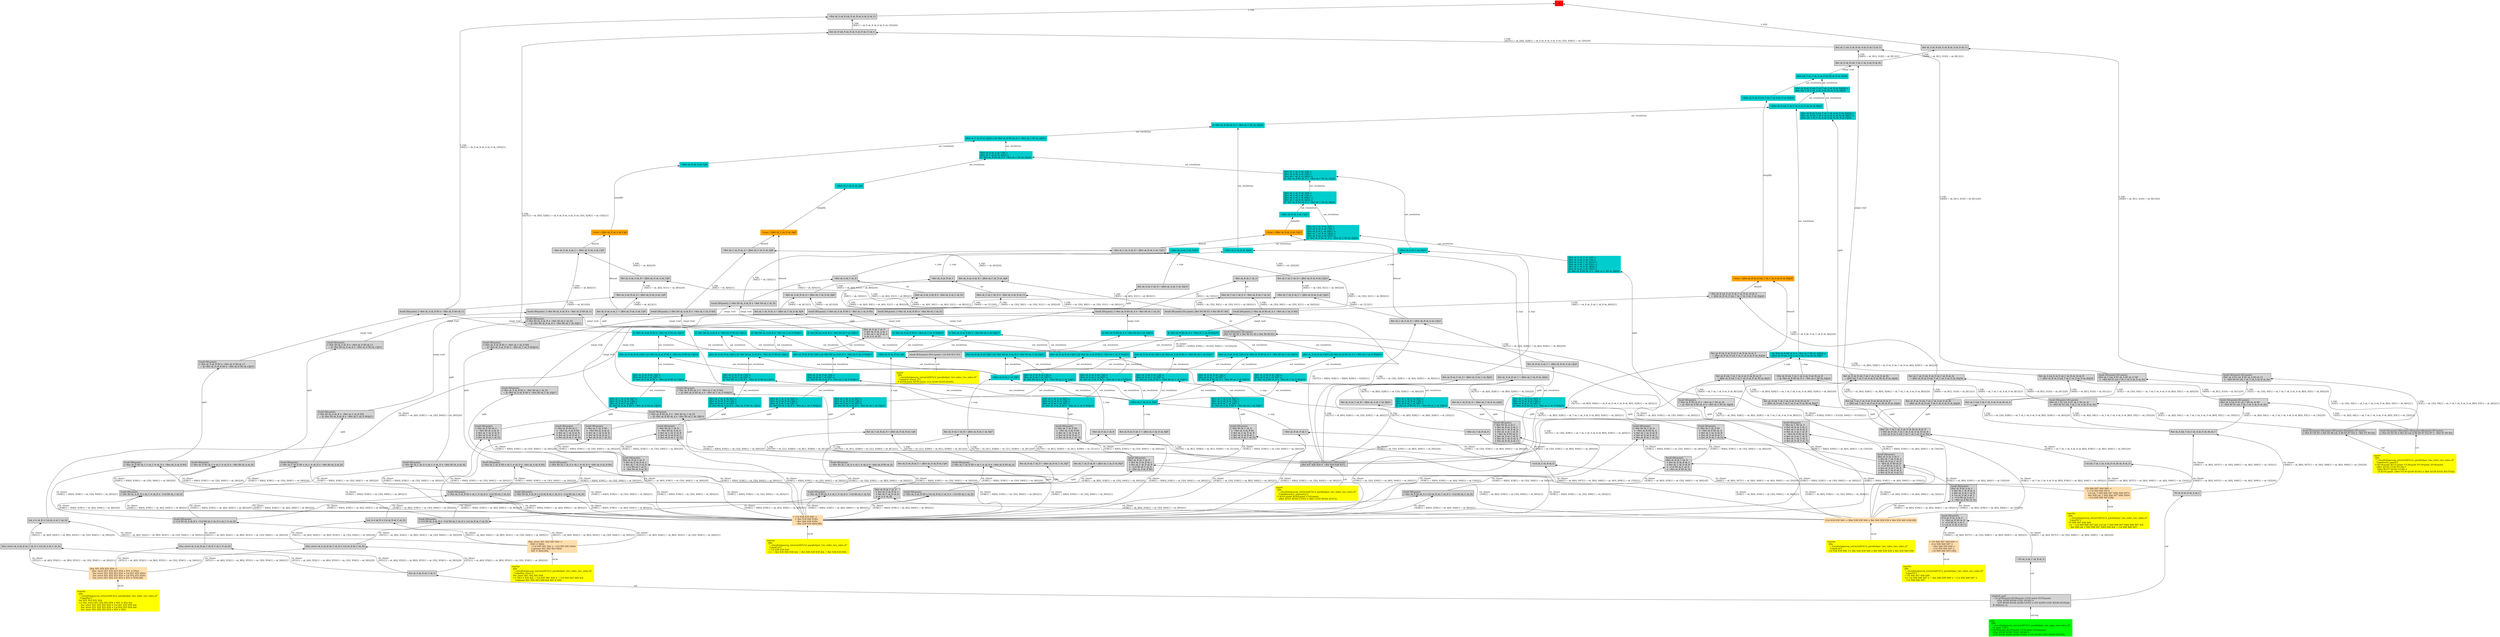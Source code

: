 digraph "unsat_graph" {
  vertex_0 [color=red, label="[]", shape=box, style=filled];
  vertex_0 -> vertex_1 [label="s_sup-\l", dir="back"];
  vertex_1 [shape=box, label="¬Bet sk_A sk_B (sk_X sk_B sk_A sk_D sk_C)\l", style=filled];
  vertex_1 -> vertex_2 [label="s_sup-\l\{X0[1] → sk_X sk_B sk_A sk_D sk_C[0]\}[1]\l", dir="back"];
  vertex_2 [shape=box, label="forall (X0:point). [¬Bet sk_A sk_B X0 ∨ ¬Bet sk_D X0 sk_C]\l", style=filled];
  vertex_2 -> vertex_3 [label="simpl_trail", dir="back"];
  vertex_3 [color=cyan3, shape=box, label="⟦[¬Bet sk_A sk_B X0 ∨ ¬Bet sk_D X0 sk_C]⟧/18\l", style=filled];
  vertex_3 -> vertex_4 [label="sat_resolution", dir="back"];
  vertex_4 [color=cyan3, shape=box, label="¬⟦Bet sk_D sk_B sk_C⟧/6\l", style=filled];
  vertex_4 -> vertex_5 [label="s_sup-\l", dir="back"];
  vertex_5 [shape=box, label="¬Bet sk_C sk_B sk_D\l", style=filled];
  vertex_5 -> vertex_6 [label="rw_clause\l\{X38[1] → sk_C[0], X39[1] → sk_B[0], X40[1] → sk_D[0]\}[1]\l", dir="back"];
  vertex_6 [color=navajowhite, shape=box, label="(¬Col X38 X39 X40 :=\l   [¬Bet X39 X40 X38∧\l    ¬Bet X40 X38 X39∧\l    ¬Bet X38 X39 X40] [B])\l", style=filled];
  vertex_6 -> vertex_7 [label="rw.lit", dir="back"];
  vertex_7 [color=yellow, shape=box, label="rewrite\l  [file\l   \"../resultat/geocoq_extract/zf/Ch12_parallel/par_two_sides_two_sides.zf\" \l   \"LabelCol\"]\l  ¬ Col X38 X39 X40\l  =\> ¬ Bet X39 X40 X38 && ¬ Bet X40 X38 X39 && ¬ Bet X38 X39 X40.\l", style=filled];
  vertex_5 -> vertex_8 [label="rw_clause\l\{X38[1] → sk_C[0], X39[1] → sk_B[0], X40[1] → sk_D[0]\}[0]\l", dir="back"];
  vertex_8 [shape=box, label="¬Col sk_C sk_B sk_D\l", style=filled];
  vertex_8 -> vertex_9 [label="rw_clause\l\{X46[1] → sk_B[0], X47[1] → sk_D[0], X48[1] → sk_A[0], X49[1] → sk_C[0]\}[1]\l", dir="back"];
  vertex_9 [color=navajowhite, shape=box, label="(TS X46 X47 X48 X49 :=\l   [¬Col X49 X46 X47∧\l    Col (sk_T X49 X48 X47 X46) X46 X47∧\l    Bet X48 (sk_T X49 X48 X47 X46) X49∧\l    ¬Col X48 X46 X47] [B])\l", style=filled];
  vertex_9 -> vertex_10 [label="rw.lit", dir="back"];
  vertex_10 [color=yellow, shape=box, label="rewrite\l  [file\l   \"../resultat/geocoq_extract/zf/Ch12_parallel/par_two_sides_two_sides.zf\" \l   \"LabelTS\"]\l  TS X46 X47 X48 X49\l  =\> ¬ Col X49 X46 X47 && Col (sk_T X49 X48 X47 X46) X46 X47 && \l     Bet X48 (sk_T X49 X48 X47 X46) X49 && ¬ Col X48 X46 X47.\l", style=filled];
  vertex_8 -> vertex_11 [label="rw_clause\l\{X46[1] → sk_B[0], X47[1] → sk_D[0], X48[1] → sk_A[0], X49[1] → sk_C[0]\}[0]\l", dir="back"];
  vertex_11 [shape=box, label="TS sk_B sk_D sk_A sk_C\l", style=filled];
  vertex_11 -> vertex_12 [label="cnf", dir="back"];
  vertex_12 [shape=box, label="negated_goal\l  ¬ (∀ A/189:point B/190:point C/191:point D/192:point.\l        ((Par A/189 B/190 C/191 D/192) ⇒\l         ((TS B/190 D/192 A/189 C/191) ⇒ (TS A/189 C/191 B/190 D/192))))\l  # skolems: [].\l", style=filled];
  vertex_12 -> vertex_13 [label="cnf.neg", dir="back"];
  vertex_13 [color=green, shape=box, label="goal\l  [file\l   \"../resultat/geocoq_extract/zf/Ch12_parallel/par_two_sides_two_sides.zf\" \l   \"zf_stmt_128\"]\l  ∀ A/189:point B/190:point C/191:point D/192:point.\l    ((Par A/189 B/190 C/191 D/192) ⇒\l     ((TS B/190 D/192 A/189 C/191) ⇒ (TS A/189 C/191 B/190 D/192))).\l", style=filled];
  vertex_4 -> vertex_14 [label="s_sup-\l", dir="back"];
  vertex_14 [shape=box, label="Bet sk_C sk_B sk_D ← ⟦Bet sk_D sk_B sk_C⟧/6\l", style=filled];
  vertex_14 -> vertex_15 [label="s_sup-\l\{X27[0] → sk_C[1], X28[0] → sk_B[1], X29[0] → sk_D[1]\}[0]\l", dir="back"];
  vertex_15 [shape=box, label="forall (X27:point) (X28:point) (X29:point).\l[Bet X27 X28 X29 ∨ ¬Bet X29 X28 X27]\l", style=filled];
  vertex_15 -> vertex_16 [label="cnf", dir="back"];
  vertex_16 [color=yellow, shape=box, label="assert\l  [file\l   \"../resultat/geocoq_extract/zf/Ch12_parallel/par_two_sides_two_sides.zf\" \l   \"Labelbetween_symmetry\"]\l  ∀ A/161:point B/162:point C/163:point.\l    ((Bet A/161 B/162 C/163) ⇒ (Bet C/163 B/162 A/161)).\l", style=filled];
  vertex_14 -> vertex_17 [label="s_sup-\l\{X27[0] → sk_C[1], X28[0] → sk_B[1], X29[0] → sk_D[1]\}[1]\l", dir="back"];
  vertex_17 [shape=box, label="Bet sk_D sk_B sk_C ← ⟦Bet sk_D sk_B sk_C⟧/6\l", style=filled];
  vertex_17 -> vertex_18 [label="split", dir="back"];
  vertex_18 [shape=box, label="[Bet sk_B sk_C sk_D\l ∨ Bet sk_D sk_B sk_C\l ∨ Bet sk_C sk_D sk_B\l ∨ sk_A ≠ sk_B]\l", style=filled];
  vertex_18 -> vertex_19 [label="rw_clause\l\{X38[1] → sk_B[0], X39[1] → sk_C[0], X40[1] → sk_D[0]\}[1]\l", dir="back"];
  vertex_19 [color=navajowhite, shape=box, label="(Col X38 X39 X40 := [Bet X38 X39 X40 ∨ Bet X40 X38 X39 ∨ Bet X39 X40 X38] [B])\l", style=filled];
  vertex_19 -> vertex_20 [label="rw.lit", dir="back"];
  vertex_20 [color=yellow, shape=box, label="rewrite\l  [file\l   \"../resultat/geocoq_extract/zf/Ch12_parallel/par_two_sides_two_sides.zf\" \l   \"LabelCol\"]\l  Col X38 X39 X40 =\> Bet X38 X39 X40 ∨ Bet X40 X38 X39 ∨ Bet X39 X40 X38.\l", style=filled];
  vertex_18 -> vertex_21 [label="rw_clause\l\{X38[1] → sk_B[0], X39[1] → sk_C[0], X40[1] → sk_D[0]\}[0]\l", dir="back"];
  vertex_21 [shape=box, label="[sk_A ≠ sk_B ∨ Col sk_B sk_C sk_D]\l", style=filled];
  vertex_21 -> vertex_22 [label="rw_clause\l\{X41[1] → sk_A[0], X42[1] → sk_B[0], X43[1] → sk_C[0], X44[1] → sk_D[0]\}[1]\l", dir="back"];
  vertex_22 [color=navajowhite, shape=box, label="(Par_strict X41 X42 X43 X44 :=\l   [X43 ≠ X44∧\l    ¬Col X45 X41 X42 ∨ ¬Col X45 X43 X44∧\l    Coplanar X41 X42 X43 X44∧\l    X41 ≠ X42] [B])\l", style=filled];
  vertex_22 -> vertex_23 [label="rw.lit", dir="back"];
  vertex_23 [color=yellow, shape=box, label="rewrite\l  [file\l   \"../resultat/geocoq_extract/zf/Ch12_parallel/par_two_sides_two_sides.zf\" \l   \"LabelPar_strict\"]\l  Par_strict X41 X42 X43 X44\l  =\> X43 ≠ X44 && ¬ Col X45 X41 X42 ∨ ¬ Col X45 X43 X44 && \l     Coplanar X41 X42 X43 X44 && X41 ≠ X42.\l", style=filled];
  vertex_21 -> vertex_24 [label="rw_clause\l\{X41[1] → sk_A[0], X42[1] → sk_B[0], X43[1] → sk_C[0], X44[1] → sk_D[0]\}[0]\l", dir="back"];
  vertex_24 [shape=box, label="[Par_strict sk_A sk_B sk_C sk_D ∨ Col sk_B sk_C sk_D]\l", style=filled];
  vertex_24 -> vertex_25 [label="rw_clause\l\{X51[1] → sk_A[0], X52[1] → sk_B[0], X53[1] → sk_C[0], X54[1] → sk_D[0]\}[1]\l", dir="back"];
  vertex_25 [color=navajowhite, shape=box, label="(Par X51 X52 X53 X54 :=\l   [Par_strict X51 X52 X53 X54 ∨ X51 ≠ X52∧\l    Par_strict X51 X52 X53 X54 ∨ Col X51 X53 X54∧\l    Par_strict X51 X52 X53 X54 ∨ Col X52 X53 X54∧\l    Par_strict X51 X52 X53 X54 ∨ X53 ≠ X54] [B])\l", style=filled];
  vertex_25 -> vertex_26 [label="rw.lit", dir="back"];
  vertex_26 [color=yellow, shape=box, label="rewrite\l  [file\l   \"../resultat/geocoq_extract/zf/Ch12_parallel/par_two_sides_two_sides.zf\" \l   \"LabelPar\"]\l  Par X51 X52 X53 X54\l  =\> Par_strict X51 X52 X53 X54 ∨ X51 ≠ X52 && \l     Par_strict X51 X52 X53 X54 ∨ Col X51 X53 X54 && \l     Par_strict X51 X52 X53 X54 ∨ Col X52 X53 X54 && \l     Par_strict X51 X52 X53 X54 ∨ X53 ≠ X54.\l", style=filled];
  vertex_24 -> vertex_27 [label="rw_clause\l\{X51[1] → sk_A[0], X52[1] → sk_B[0], X53[1] → sk_C[0], X54[1] → sk_D[0]\}[0]\l", dir="back"];
  vertex_27 [shape=box, label="Par sk_A sk_B sk_C sk_D\l", style=filled];
  vertex_27 -> vertex_12 [label="cnf", dir="back"];
  vertex_3 -> vertex_28 [label="sat_resolution", dir="back"];
  vertex_28 [color=cyan3, shape=box, label="⟦Bet sk_D sk_B sk_C⟧/6 ⊔ ⟦[¬Bet sk_A sk_B X0 ∨ ¬Bet sk_D X0 sk_C]⟧/18\l", style=filled];
  vertex_28 -> vertex_29 [label="sat_resolution", dir="back"];
  vertex_29 [color=cyan3, shape=box, label="¬⟦Bet sk_B sk_C sk_D⟧/7\l", style=filled];
  vertex_29 -> vertex_30 [label="s_sup-\l", dir="back"];
  vertex_30 [shape=box, label="¬Bet sk_D sk_C sk_B\l", style=filled];
  vertex_30 -> vertex_6 [label="rw_clause\l\{X38[1] → sk_C[0], X39[1] → sk_B[0], X40[1] → sk_D[0]\}[1]\l", dir="back"];
  vertex_30 -> vertex_8 [label="rw_clause\l\{X38[1] → sk_C[0], X39[1] → sk_B[0], X40[1] → sk_D[0]\}[0]\l", dir="back"];
  vertex_29 -> vertex_31 [label="s_sup-\l", dir="back"];
  vertex_31 [shape=box, label="Bet sk_D sk_C sk_B ← ⟦Bet sk_B sk_C sk_D⟧/7\l", style=filled];
  vertex_31 -> vertex_15 [label="s_sup-\l\{X27[0] → sk_D[1], X28[0] → sk_C[1], X29[0] → sk_B[1]\}[0]\l", dir="back"];
  vertex_31 -> vertex_32 [label="s_sup-\l\{X27[0] → sk_D[1], X28[0] → sk_C[1], X29[0] → sk_B[1]\}[1]\l", dir="back"];
  vertex_32 [shape=box, label="Bet sk_B sk_C sk_D ← ⟦Bet sk_B sk_C sk_D⟧/7\l", style=filled];
  vertex_32 -> vertex_18 [label="split", dir="back"];
  vertex_28 -> vertex_33 [label="sat_resolution", dir="back"];
  vertex_33 [color=cyan3, shape=box, label="⟦Bet sk_D sk_B sk_C⟧/6 ⊔ \l⟦Bet sk_B sk_C sk_D⟧/7 ⊔ \l⟦[¬Bet sk_A sk_B X0 ∨ ¬Bet sk_D X0 sk_C]⟧/18\l", style=filled];
  vertex_33 -> vertex_34 [label="sat_resolution", dir="back"];
  vertex_34 [color=cyan3, shape=box, label="¬⟦Bet sk_C sk_D sk_B⟧/5\l", style=filled];
  vertex_34 -> vertex_35 [label="s_sup-\l", dir="back"];
  vertex_35 [shape=box, label="¬Bet sk_B sk_D sk_C\l", style=filled];
  vertex_35 -> vertex_6 [label="rw_clause\l\{X38[1] → sk_C[0], X39[1] → sk_B[0], X40[1] → sk_D[0]\}[1]\l", dir="back"];
  vertex_35 -> vertex_8 [label="rw_clause\l\{X38[1] → sk_C[0], X39[1] → sk_B[0], X40[1] → sk_D[0]\}[0]\l", dir="back"];
  vertex_34 -> vertex_36 [label="s_sup-\l", dir="back"];
  vertex_36 [shape=box, label="Bet sk_B sk_D sk_C ← ⟦Bet sk_C sk_D sk_B⟧/5\l", style=filled];
  vertex_36 -> vertex_15 [label="s_sup-\l\{X27[0] → sk_B[1], X28[0] → sk_D[1], X29[0] → sk_C[1]\}[0]\l", dir="back"];
  vertex_36 -> vertex_37 [label="s_sup-\l\{X27[0] → sk_B[1], X28[0] → sk_D[1], X29[0] → sk_C[1]\}[1]\l", dir="back"];
  vertex_37 [shape=box, label="Bet sk_C sk_D sk_B ← ⟦Bet sk_C sk_D sk_B⟧/5\l", style=filled];
  vertex_37 -> vertex_18 [label="split", dir="back"];
  vertex_33 -> vertex_38 [label="sat_resolution", dir="back"];
  vertex_38 [color=cyan3, shape=box, label="⟦Bet sk_C sk_D sk_B⟧/5 ⊔ \l⟦Bet sk_D sk_B sk_C⟧/6 ⊔ \l⟦Bet sk_B sk_C sk_D⟧/7 ⊔ \l⟦[¬Bet sk_A sk_B X0 ∨ ¬Bet sk_D X0 sk_C]⟧/18\l", style=filled];
  vertex_38 -> vertex_39 [label="split", dir="back"];
  vertex_39 [shape=box, label="forall (X0:point).\l[¬Bet sk_D X0 sk_C\l ∨ ¬Bet sk_A sk_B X0\l ∨ Bet sk_C sk_D sk_B\l ∨ Bet sk_D sk_B sk_C\l ∨ Bet sk_B sk_C sk_D]\l", style=filled];
  vertex_39 -> vertex_6 [label="rw_clause\l\{X38[1] → X0[0], X39[1] → sk_C[0], X40[1] → sk_D[0]\}[1]\l", dir="back"];
  vertex_39 -> vertex_40 [label="rw_clause\l\{X38[1] → X0[0], X39[1] → sk_C[0], X40[1] → sk_D[0]\}[0]\l", dir="back"];
  vertex_40 [shape=box, label="forall (X0:point).\l[Bet sk_B sk_C sk_D\l ∨ Bet sk_D sk_B sk_C\l ∨ Bet sk_C sk_D sk_B\l ∨ ¬Col X0 sk_C sk_D\l ∨ ¬Bet sk_A sk_B X0]\l", style=filled];
  vertex_40 -> vertex_19 [label="rw_clause\l\{X38[1] → sk_B[0], X39[1] → sk_C[0], X40[1] → sk_D[0]\}[1]\l", dir="back"];
  vertex_40 -> vertex_41 [label="rw_clause\l\{X38[1] → sk_B[0], X39[1] → sk_C[0], X40[1] → sk_D[0]\}[0]\l", dir="back"];
  vertex_41 [shape=box, label="forall (X0:point).\l[¬Bet sk_A sk_B X0 ∨ Col sk_B sk_C sk_D ∨ ¬Col X0 sk_C sk_D]\l", style=filled];
  vertex_41 -> vertex_6 [label="rw_clause\l\{X38[1] → X0[0], X39[1] → sk_A[0], X40[1] → sk_B[0]\}[1]\l", dir="back"];
  vertex_41 -> vertex_42 [label="rw_clause\l\{X38[1] → X0[0], X39[1] → sk_A[0], X40[1] → sk_B[0]\}[0]\l", dir="back"];
  vertex_42 [shape=box, label="forall (X0:point).\l[¬Col X0 sk_A sk_B ∨ ¬Col X0 sk_C sk_D ∨ Col sk_B sk_C sk_D]\l", style=filled];
  vertex_42 -> vertex_22 [label="rw_clause\l\{X41[1] → sk_A[0], X42[1] → sk_B[0], X43[1] → sk_C[0], X44[1] → sk_D[0]\}[1]\l", dir="back"];
  vertex_42 -> vertex_24 [label="rw_clause\l\{X41[1] → sk_A[0], X42[1] → sk_B[0], X43[1] → sk_C[0], X44[1] → sk_D[0]\}[0]\l", dir="back"];
  vertex_2 -> vertex_43 [label="simpl_trail", dir="back"];
  vertex_43 [shape=box, label="forall (X0:point).\l[¬Bet sk_A sk_B X0 ∨ ¬Bet sk_D X0 sk_C]\l  ← ⟦[¬Bet sk_A sk_B X0 ∨ ¬Bet sk_D X0 sk_C]⟧/18\l", style=filled];
  vertex_43 -> vertex_44 [label="split", dir="back"];
  vertex_44 [shape=box, label="forall (X0:point).\l[¬Bet sk_D X0 sk_C ∨ sk_C ≠ sk_D ∨ ¬Bet sk_A sk_B X0]\l", style=filled];
  vertex_44 -> vertex_6 [label="rw_clause\l\{X38[1] → X0[0], X39[1] → sk_C[0], X40[1] → sk_D[0]\}[1]\l", dir="back"];
  vertex_44 -> vertex_45 [label="rw_clause\l\{X38[1] → X0[0], X39[1] → sk_C[0], X40[1] → sk_D[0]\}[0]\l", dir="back"];
  vertex_45 [shape=box, label="forall (X0:point).\l[¬Bet sk_A sk_B X0 ∨ sk_C ≠ sk_D ∨ ¬Col X0 sk_C sk_D]\l", style=filled];
  vertex_45 -> vertex_6 [label="rw_clause\l\{X38[1] → X0[0], X39[1] → sk_A[0], X40[1] → sk_B[0]\}[1]\l", dir="back"];
  vertex_45 -> vertex_46 [label="rw_clause\l\{X38[1] → X0[0], X39[1] → sk_A[0], X40[1] → sk_B[0]\}[0]\l", dir="back"];
  vertex_46 [shape=box, label="forall (X0:point).\l[¬Col X0 sk_A sk_B ∨ ¬Col X0 sk_C sk_D ∨ sk_C ≠ sk_D]\l", style=filled];
  vertex_46 -> vertex_22 [label="rw_clause\l\{X41[1] → sk_A[0], X42[1] → sk_B[0], X43[1] → sk_C[0], X44[1] → sk_D[0]\}[1]\l", dir="back"];
  vertex_46 -> vertex_47 [label="rw_clause\l\{X41[1] → sk_A[0], X42[1] → sk_B[0], X43[1] → sk_C[0], X44[1] → sk_D[0]\}[0]\l", dir="back"];
  vertex_47 [shape=box, label="[Par_strict sk_A sk_B sk_C sk_D ∨ sk_C ≠ sk_D]\l", style=filled];
  vertex_47 -> vertex_25 [label="rw_clause\l\{X51[1] → sk_A[0], X52[1] → sk_B[0], X53[1] → sk_C[0], X54[1] → sk_D[0]\}[1]\l", dir="back"];
  vertex_47 -> vertex_27 [label="rw_clause\l\{X51[1] → sk_A[0], X52[1] → sk_B[0], X53[1] → sk_C[0], X54[1] → sk_D[0]\}[0]\l", dir="back"];
  vertex_1 -> vertex_48 [label="s_sup-\l\{X0[1] → sk_X sk_B sk_A sk_D sk_C[0]\}[0]\l", dir="back"];
  vertex_48 [shape=box, label="Bet sk_D (sk_X sk_B sk_A sk_D sk_C) sk_C\l", style=filled];
  vertex_48 -> vertex_15 [label="s_sup-\l\{X27[1] → sk_D[0], X28[1] → sk_X sk_B sk_A sk_D sk_C[0], X29[1] → sk_C[0]\}[1]\l", dir="back"];
  vertex_48 -> vertex_49 [label="s_sup-\l\{X27[1] → sk_D[0], X28[1] → sk_X sk_B sk_A sk_D sk_C[0], X29[1] → sk_C[0]\}[0]\l", dir="back"];
  vertex_49 [shape=box, label="Bet sk_C (sk_X sk_B sk_A sk_D sk_C) sk_D\l", style=filled];
  vertex_49 -> vertex_50 [label="s_sup-\l\{X0[0] → sk_D[1], X1[0] → sk_B[1]\}[0]\l", dir="back"];
  vertex_50 [shape=box, label="forall (X0:point) (X1:point).\l[Bet sk_C (sk_X X1 sk_A X0 sk_C) X0\l ∨ ¬Bet X0 X1 (sk_T sk_C sk_A sk_D sk_B)]\l", style=filled];
  vertex_50 -> vertex_51 [label="s_sup-\l\{X3[1] → sk_C[0], X4[1] → sk_T sk_C sk_A sk_D sk_B[0], X5[1] → sk_A[0]\}[1]\l", dir="back"];
  vertex_51 [shape=box, label="forall (X3:point) (X4:point) (X5:point) (X6:point) (X7:point).\l[¬Bet X3 X4 X5 ∨ Bet X3 (sk_X X6 X5 X7 X3) X7 ∨ ¬Bet X7 X6 X4]\l", style=filled];
  vertex_51 -> vertex_52 [label="cnf", dir="back"];
  vertex_52 [color=yellow, shape=box, label="assert\l  [file\l   \"../resultat/geocoq_extract/zf/Ch12_parallel/par_two_sides_two_sides.zf\" \l   \"Labelouter_pasch\"]\l  ∀ A/136:point B/137:point C/138:point P/139:point Q/140:point.\l    ((Bet A/136 C/138 P/139) ⇒\l     ((Bet B/137 Q/140 C/138) ⇒\l      (∃ X/141:point. ((Bet P/139 Q/140 X/141) ∧ (Bet A/136 X/141 B/137))))).\l", style=filled];
  vertex_50 -> vertex_53 [label="s_sup-\l\{X3[1] → sk_C[0], X4[1] → sk_T sk_C sk_A sk_D sk_B[0], X5[1] → sk_A[0]\}[0]\l", dir="back"];
  vertex_53 [shape=box, label="Bet sk_C (sk_T sk_C sk_A sk_D sk_B) sk_A\l", style=filled];
  vertex_53 -> vertex_15 [label="s_sup-\l\{X27[1] → sk_C[0], X28[1] → sk_T sk_C sk_A sk_D sk_B[0], X29[1] → sk_A[0]\}[1]\l", dir="back"];
  vertex_53 -> vertex_54 [label="s_sup-\l\{X27[1] → sk_C[0], X28[1] → sk_T sk_C sk_A sk_D sk_B[0], X29[1] → sk_A[0]\}[0]\l", dir="back"];
  vertex_54 [shape=box, label="Bet sk_A (sk_T sk_C sk_A sk_D sk_B) sk_C\l", style=filled];
  vertex_54 -> vertex_9 [label="rw_clause\l\{X46[1] → sk_B[0], X47[1] → sk_D[0], X48[1] → sk_A[0], X49[1] → sk_C[0]\}[1]\l", dir="back"];
  vertex_54 -> vertex_11 [label="rw_clause\l\{X46[1] → sk_B[0], X47[1] → sk_D[0], X48[1] → sk_A[0], X49[1] → sk_C[0]\}[0]\l", dir="back"];
  vertex_49 -> vertex_55 [label="s_sup-\l\{X0[0] → sk_D[1], X1[0] → sk_B[1]\}[1]\l", dir="back"];
  vertex_55 [shape=box, label="Bet sk_D sk_B (sk_T sk_C sk_A sk_D sk_B)\l", style=filled];
  vertex_55 -> vertex_56 [label="simpl_trail", dir="back"];
  vertex_56 [color=cyan3, shape=box, label="⟦Bet (sk_T sk_C sk_A sk_D sk_B) sk_B sk_D⟧/28\l", style=filled];
  vertex_56 -> vertex_57 [label="sat_resolution", dir="back"];
  vertex_57 [color=cyan3, shape=box, label="¬⟦Bet sk_B sk_D (sk_T sk_C sk_A sk_D sk_B)⟧/26\l", style=filled];
  vertex_57 -> vertex_58 [label="simplify", dir="back"];
  vertex_58 [color=orange, shape=box, label="¬true ← ⟦Bet sk_B sk_D (sk_T sk_C sk_A sk_D sk_B)⟧/26\l", style=filled];
  vertex_58 -> vertex_59 [label="demod", dir="back"];
  vertex_59 [shape=box, label="Bet sk_B (sk_X sk_D sk_C sk_B sk_A) sk_A\l  ← ⟦Bet sk_B sk_D (sk_T sk_C sk_A sk_D sk_B)⟧/26\l", style=filled];
  vertex_59 -> vertex_15 [label="s_sup-\l\{X27[1] → sk_B[0], X28[1] → sk_X sk_D sk_C sk_B sk_A[0], X29[1] → sk_A[0]\}[1]\l", dir="back"];
  vertex_59 -> vertex_60 [label="s_sup-\l\{X27[1] → sk_B[0], X28[1] → sk_X sk_D sk_C sk_B sk_A[0], X29[1] → sk_A[0]\}[0]\l", dir="back"];
  vertex_60 [shape=box, label="Bet sk_A (sk_X sk_D sk_C sk_B sk_A) sk_B\l  ← ⟦Bet sk_B sk_D (sk_T sk_C sk_A sk_D sk_B)⟧/26\l", style=filled];
  vertex_60 -> vertex_61 [label="s_sup-\l\{X0[0] → sk_B[1], X1[0] → sk_D[1]\}[0]\l", dir="back"];
  vertex_61 [shape=box, label="forall (X0:point) (X1:point).\l[Bet sk_A (sk_X X1 sk_C X0 sk_A) X0\l ∨ ¬Bet X0 X1 (sk_T sk_C sk_A sk_D sk_B)]\l", style=filled];
  vertex_61 -> vertex_51 [label="s_sup-\l\{X3[1] → sk_A[0], X4[1] → sk_T sk_C sk_A sk_D sk_B[0], X5[1] → sk_C[0]\}[1]\l", dir="back"];
  vertex_61 -> vertex_54 [label="s_sup-\l\{X3[1] → sk_A[0], X4[1] → sk_T sk_C sk_A sk_D sk_B[0], X5[1] → sk_C[0]\}[0]\l", dir="back"];
  vertex_60 -> vertex_62 [label="s_sup-\l\{X0[0] → sk_B[1], X1[0] → sk_D[1]\}[1]\l", dir="back"];
  vertex_62 [shape=box, label="Bet sk_B sk_D (sk_T sk_C sk_A sk_D sk_B)\l  ← ⟦Bet sk_B sk_D (sk_T sk_C sk_A sk_D sk_B)⟧/26\l", style=filled];
  vertex_62 -> vertex_63 [label="split", dir="back"];
  vertex_63 [shape=box, label="[Bet (sk_T sk_C sk_A sk_D sk_B) sk_B sk_D\l ∨ Bet sk_D (sk_T sk_C sk_A sk_D sk_B) sk_B\l ∨ Bet sk_B sk_D (sk_T sk_C sk_A sk_D sk_B)]\l", style=filled];
  vertex_63 -> vertex_19 [label="rw_clause\l\{X38[1] → sk_T sk_C sk_A sk_D sk_B[0], X39[1] → sk_B[0], X40[1] → sk_D[0]\}[1]\l", dir="back"];
  vertex_63 -> vertex_64 [label="rw_clause\l\{X38[1] → sk_T sk_C sk_A sk_D sk_B[0], X39[1] → sk_B[0], X40[1] → sk_D[0]\}[0]\l", dir="back"];
  vertex_64 [shape=box, label="Col (sk_T sk_C sk_A sk_D sk_B) sk_B sk_D\l", style=filled];
  vertex_64 -> vertex_9 [label="rw_clause\l\{X46[1] → sk_B[0], X47[1] → sk_D[0], X48[1] → sk_A[0], X49[1] → sk_C[0]\}[1]\l", dir="back"];
  vertex_64 -> vertex_11 [label="rw_clause\l\{X46[1] → sk_B[0], X47[1] → sk_D[0], X48[1] → sk_A[0], X49[1] → sk_C[0]\}[0]\l", dir="back"];
  vertex_58 -> vertex_65 [label="demod", dir="back"];
  vertex_65 [shape=box, label="¬Bet sk_B (sk_X sk_D sk_C sk_B sk_A) sk_A\l  ← ⟦Bet sk_B sk_D (sk_T sk_C sk_A sk_D sk_B)⟧/26\l", style=filled];
  vertex_65 -> vertex_66 [label="s_sup-\l\{X0[1] → sk_X sk_D sk_C sk_B sk_A[0]\}[1]\l", dir="back"];
  vertex_66 [shape=box, label="forall (X0:point). [¬Bet sk_B X0 sk_A ∨ ¬Bet sk_C sk_D X0]\l", style=filled];
  vertex_66 -> vertex_67 [label="simpl_trail", dir="back"];
  vertex_67 [color=cyan3, shape=box, label="⟦[¬Bet sk_B X0 sk_A ∨ ¬Bet sk_C sk_D X0]⟧/16\l", style=filled];
  vertex_67 -> vertex_4 [label="sat_resolution", dir="back"];
  vertex_67 -> vertex_68 [label="sat_resolution", dir="back"];
  vertex_68 [color=cyan3, shape=box, label="⟦Bet sk_D sk_B sk_C⟧/6 ⊔ ⟦[¬Bet sk_B X0 sk_A ∨ ¬Bet sk_C sk_D X0]⟧/16\l", style=filled];
  vertex_68 -> vertex_29 [label="sat_resolution", dir="back"];
  vertex_68 -> vertex_69 [label="sat_resolution", dir="back"];
  vertex_69 [color=cyan3, shape=box, label="⟦Bet sk_D sk_B sk_C⟧/6 ⊔ \l⟦Bet sk_B sk_C sk_D⟧/7 ⊔ \l⟦[¬Bet sk_B X0 sk_A ∨ ¬Bet sk_C sk_D X0]⟧/16\l", style=filled];
  vertex_69 -> vertex_34 [label="sat_resolution", dir="back"];
  vertex_69 -> vertex_70 [label="sat_resolution", dir="back"];
  vertex_70 [color=cyan3, shape=box, label="⟦Bet sk_C sk_D sk_B⟧/5 ⊔ \l⟦Bet sk_D sk_B sk_C⟧/6 ⊔ \l⟦Bet sk_B sk_C sk_D⟧/7 ⊔ \l⟦[¬Bet sk_B X0 sk_A ∨ ¬Bet sk_C sk_D X0]⟧/16\l", style=filled];
  vertex_70 -> vertex_71 [label="split", dir="back"];
  vertex_71 [shape=box, label="forall (X0:point).\l[¬Bet sk_C sk_D X0\l ∨ ¬Bet sk_B X0 sk_A\l ∨ Bet sk_C sk_D sk_B\l ∨ Bet sk_D sk_B sk_C\l ∨ Bet sk_B sk_C sk_D]\l", style=filled];
  vertex_71 -> vertex_6 [label="rw_clause\l\{X38[1] → X0[0], X39[1] → sk_C[0], X40[1] → sk_D[0]\}[1]\l", dir="back"];
  vertex_71 -> vertex_72 [label="rw_clause\l\{X38[1] → X0[0], X39[1] → sk_C[0], X40[1] → sk_D[0]\}[0]\l", dir="back"];
  vertex_72 [shape=box, label="forall (X0:point).\l[Bet sk_B sk_C sk_D\l ∨ Bet sk_D sk_B sk_C\l ∨ Bet sk_C sk_D sk_B\l ∨ ¬Col X0 sk_C sk_D\l ∨ ¬Bet sk_B X0 sk_A]\l", style=filled];
  vertex_72 -> vertex_19 [label="rw_clause\l\{X38[1] → sk_B[0], X39[1] → sk_C[0], X40[1] → sk_D[0]\}[1]\l", dir="back"];
  vertex_72 -> vertex_73 [label="rw_clause\l\{X38[1] → sk_B[0], X39[1] → sk_C[0], X40[1] → sk_D[0]\}[0]\l", dir="back"];
  vertex_73 [shape=box, label="forall (X0:point).\l[¬Bet sk_B X0 sk_A ∨ Col sk_B sk_C sk_D ∨ ¬Col X0 sk_C sk_D]\l", style=filled];
  vertex_73 -> vertex_6 [label="rw_clause\l\{X38[1] → X0[0], X39[1] → sk_A[0], X40[1] → sk_B[0]\}[1]\l", dir="back"];
  vertex_73 -> vertex_42 [label="rw_clause\l\{X38[1] → X0[0], X39[1] → sk_A[0], X40[1] → sk_B[0]\}[0]\l", dir="back"];
  vertex_66 -> vertex_74 [label="simpl_trail", dir="back"];
  vertex_74 [shape=box, label="forall (X0:point).\l[¬Bet sk_B X0 sk_A ∨ ¬Bet sk_C sk_D X0]\l  ← ⟦[¬Bet sk_B X0 sk_A ∨ ¬Bet sk_C sk_D X0]⟧/16\l", style=filled];
  vertex_74 -> vertex_75 [label="split", dir="back"];
  vertex_75 [shape=box, label="forall (X0:point).\l[¬Bet sk_C sk_D X0 ∨ sk_C ≠ sk_D ∨ ¬Bet sk_B X0 sk_A]\l", style=filled];
  vertex_75 -> vertex_6 [label="rw_clause\l\{X38[1] → X0[0], X39[1] → sk_C[0], X40[1] → sk_D[0]\}[1]\l", dir="back"];
  vertex_75 -> vertex_76 [label="rw_clause\l\{X38[1] → X0[0], X39[1] → sk_C[0], X40[1] → sk_D[0]\}[0]\l", dir="back"];
  vertex_76 [shape=box, label="forall (X0:point).\l[¬Bet sk_B X0 sk_A ∨ sk_C ≠ sk_D ∨ ¬Col X0 sk_C sk_D]\l", style=filled];
  vertex_76 -> vertex_6 [label="rw_clause\l\{X38[1] → X0[0], X39[1] → sk_A[0], X40[1] → sk_B[0]\}[1]\l", dir="back"];
  vertex_76 -> vertex_46 [label="rw_clause\l\{X38[1] → X0[0], X39[1] → sk_A[0], X40[1] → sk_B[0]\}[0]\l", dir="back"];
  vertex_65 -> vertex_77 [label="s_sup-\l\{X0[1] → sk_X sk_D sk_C sk_B sk_A[0]\}[0]\l", dir="back"];
  vertex_77 [shape=box, label="Bet sk_C sk_D (sk_X sk_D sk_C sk_B sk_A)\l  ← ⟦Bet sk_B sk_D (sk_T sk_C sk_A sk_D sk_B)⟧/26\l", style=filled];
  vertex_77 -> vertex_78 [label="s_sup-\l\{X0[0] → sk_B[1], X1[0] → sk_D[1]\}[0]\l", dir="back"];
  vertex_78 [shape=box, label="forall (X0:point) (X1:point).\l[Bet sk_C X1 (sk_X X1 sk_C X0 sk_A)\l ∨ ¬Bet X0 X1 (sk_T sk_C sk_A sk_D sk_B)]\l", style=filled];
  vertex_78 -> vertex_79 [label="s_sup-\l\{X3[1] → sk_A[0], X4[1] → sk_T sk_C sk_A sk_D sk_B[0], X5[1] → sk_C[0]\}[1]\l", dir="back"];
  vertex_79 [shape=box, label="forall (X3:point) (X4:point) (X5:point) (X6:point) (X7:point).\l[¬Bet X3 X4 X5 ∨ Bet X5 X6 (sk_X X6 X5 X7 X3) ∨ ¬Bet X7 X6 X4]\l", style=filled];
  vertex_79 -> vertex_52 [label="cnf", dir="back"];
  vertex_78 -> vertex_54 [label="s_sup-\l\{X3[1] → sk_A[0], X4[1] → sk_T sk_C sk_A sk_D sk_B[0], X5[1] → sk_C[0]\}[0]\l", dir="back"];
  vertex_77 -> vertex_62 [label="s_sup-\l\{X0[0] → sk_B[1], X1[0] → sk_D[1]\}[1]\l", dir="back"];
  vertex_56 -> vertex_80 [label="sat_resolution", dir="back"];
  vertex_80 [color=cyan3, shape=box, label="⟦Bet sk_B sk_D (sk_T sk_C sk_A sk_D sk_B)⟧/26 ⊔ \l⟦Bet (sk_T sk_C sk_A sk_D sk_B) sk_B sk_D⟧/28\l", style=filled];
  vertex_80 -> vertex_81 [label="sat_resolution", dir="back"];
  vertex_81 [color=cyan3, shape=box, label="¬⟦Bet sk_D (sk_T sk_C sk_A sk_D sk_B) sk_B⟧/27\l", style=filled];
  vertex_81 -> vertex_82 [label="sat_resolution", dir="back"];
  vertex_82 [color=cyan3, shape=box, label="⟦[¬Bet sk_B X0 sk_D ∨ ¬Bet sk_C X0 sk_A]⟧/24\l", style=filled];
  vertex_82 -> vertex_83 [label="sat_resolution", dir="back"];
  vertex_83 [color=cyan3, shape=box, label="¬⟦Bet sk_C sk_B sk_A⟧/22\l", style=filled];
  vertex_83 -> vertex_84 [label="s_sup-\l", dir="back"];
  vertex_84 [shape=box, label="¬Bet sk_A sk_B sk_C\l", style=filled];
  vertex_84 -> vertex_85 [label="clc\l\{X0[1] → sk_C[0]\}[1]\l", dir="back"];
  vertex_85 [shape=box, label="forall (X0:point). [¬Bet sk_A sk_B X0 ∨ ¬Bet X0 sk_C sk_D]\l", style=filled];
  vertex_85 -> vertex_86 [label="simpl_trail", dir="back"];
  vertex_86 [color=cyan3, shape=box, label="⟦[¬Bet sk_A sk_B X0 ∨ ¬Bet X0 sk_C sk_D]⟧/17\l", style=filled];
  vertex_86 -> vertex_4 [label="sat_resolution", dir="back"];
  vertex_86 -> vertex_87 [label="sat_resolution", dir="back"];
  vertex_87 [color=cyan3, shape=box, label="⟦Bet sk_D sk_B sk_C⟧/6 ⊔ ⟦[¬Bet sk_A sk_B X0 ∨ ¬Bet X0 sk_C sk_D]⟧/17\l", style=filled];
  vertex_87 -> vertex_29 [label="sat_resolution", dir="back"];
  vertex_87 -> vertex_88 [label="sat_resolution", dir="back"];
  vertex_88 [color=cyan3, shape=box, label="⟦Bet sk_D sk_B sk_C⟧/6 ⊔ \l⟦Bet sk_B sk_C sk_D⟧/7 ⊔ \l⟦[¬Bet sk_A sk_B X0 ∨ ¬Bet X0 sk_C sk_D]⟧/17\l", style=filled];
  vertex_88 -> vertex_34 [label="sat_resolution", dir="back"];
  vertex_88 -> vertex_89 [label="sat_resolution", dir="back"];
  vertex_89 [color=cyan3, shape=box, label="⟦Bet sk_C sk_D sk_B⟧/5 ⊔ \l⟦Bet sk_D sk_B sk_C⟧/6 ⊔ \l⟦Bet sk_B sk_C sk_D⟧/7 ⊔ \l⟦[¬Bet sk_A sk_B X0 ∨ ¬Bet X0 sk_C sk_D]⟧/17\l", style=filled];
  vertex_89 -> vertex_90 [label="split", dir="back"];
  vertex_90 [shape=box, label="forall (X0:point).\l[¬Bet X0 sk_C sk_D\l ∨ ¬Bet sk_A sk_B X0\l ∨ Bet sk_C sk_D sk_B\l ∨ Bet sk_D sk_B sk_C\l ∨ Bet sk_B sk_C sk_D]\l", style=filled];
  vertex_90 -> vertex_6 [label="rw_clause\l\{X38[1] → X0[0], X39[1] → sk_C[0], X40[1] → sk_D[0]\}[1]\l", dir="back"];
  vertex_90 -> vertex_40 [label="rw_clause\l\{X38[1] → X0[0], X39[1] → sk_C[0], X40[1] → sk_D[0]\}[0]\l", dir="back"];
  vertex_85 -> vertex_91 [label="simpl_trail", dir="back"];
  vertex_91 [shape=box, label="forall (X0:point).\l[¬Bet sk_A sk_B X0 ∨ ¬Bet X0 sk_C sk_D]\l  ← ⟦[¬Bet sk_A sk_B X0 ∨ ¬Bet X0 sk_C sk_D]⟧/17\l", style=filled];
  vertex_91 -> vertex_92 [label="split", dir="back"];
  vertex_92 [shape=box, label="forall (X0:point).\l[¬Bet X0 sk_C sk_D ∨ sk_C ≠ sk_D ∨ ¬Bet sk_A sk_B X0]\l", style=filled];
  vertex_92 -> vertex_6 [label="rw_clause\l\{X38[1] → X0[0], X39[1] → sk_C[0], X40[1] → sk_D[0]\}[1]\l", dir="back"];
  vertex_92 -> vertex_45 [label="rw_clause\l\{X38[1] → X0[0], X39[1] → sk_C[0], X40[1] → sk_D[0]\}[0]\l", dir="back"];
  vertex_84 -> vertex_93 [label="clc", dir="back"];
  vertex_93 [shape=box, label="[Bet sk_C sk_C sk_D ∨ ¬Bet sk_A sk_B sk_C]\l", style=filled];
  vertex_93 -> vertex_94 [label="s_sup-\l\{X0[0] → sk_C[0], X0[1] → sk_C[0], X1[1] → sk_D[0]\}[0]\l", dir="back"];
  vertex_94 [shape=box, label="forall (X0:point). [¬Bet sk_A sk_B X0 ∨ ¬Bet sk_C sk_D X0]\l", style=filled];
  vertex_94 -> vertex_95 [label="simpl_trail", dir="back"];
  vertex_95 [color=cyan3, shape=box, label="⟦[¬Bet sk_A sk_B X0 ∨ ¬Bet sk_C sk_D X0]⟧/19\l", style=filled];
  vertex_95 -> vertex_4 [label="sat_resolution", dir="back"];
  vertex_95 -> vertex_96 [label="sat_resolution", dir="back"];
  vertex_96 [color=cyan3, shape=box, label="⟦Bet sk_D sk_B sk_C⟧/6 ⊔ ⟦[¬Bet sk_A sk_B X0 ∨ ¬Bet sk_C sk_D X0]⟧/19\l", style=filled];
  vertex_96 -> vertex_29 [label="sat_resolution", dir="back"];
  vertex_96 -> vertex_97 [label="sat_resolution", dir="back"];
  vertex_97 [color=cyan3, shape=box, label="⟦Bet sk_D sk_B sk_C⟧/6 ⊔ \l⟦Bet sk_B sk_C sk_D⟧/7 ⊔ \l⟦[¬Bet sk_A sk_B X0 ∨ ¬Bet sk_C sk_D X0]⟧/19\l", style=filled];
  vertex_97 -> vertex_34 [label="sat_resolution", dir="back"];
  vertex_97 -> vertex_98 [label="sat_resolution", dir="back"];
  vertex_98 [color=cyan3, shape=box, label="⟦Bet sk_C sk_D sk_B⟧/5 ⊔ \l⟦Bet sk_D sk_B sk_C⟧/6 ⊔ \l⟦Bet sk_B sk_C sk_D⟧/7 ⊔ \l⟦[¬Bet sk_A sk_B X0 ∨ ¬Bet sk_C sk_D X0]⟧/19\l", style=filled];
  vertex_98 -> vertex_99 [label="split", dir="back"];
  vertex_99 [shape=box, label="forall (X0:point).\l[¬Bet sk_C sk_D X0\l ∨ ¬Bet sk_A sk_B X0\l ∨ Bet sk_C sk_D sk_B\l ∨ Bet sk_D sk_B sk_C\l ∨ Bet sk_B sk_C sk_D]\l", style=filled];
  vertex_99 -> vertex_6 [label="rw_clause\l\{X38[1] → X0[0], X39[1] → sk_C[0], X40[1] → sk_D[0]\}[1]\l", dir="back"];
  vertex_99 -> vertex_40 [label="rw_clause\l\{X38[1] → X0[0], X39[1] → sk_C[0], X40[1] → sk_D[0]\}[0]\l", dir="back"];
  vertex_94 -> vertex_100 [label="simpl_trail", dir="back"];
  vertex_100 [shape=box, label="forall (X0:point).\l[¬Bet sk_A sk_B X0 ∨ ¬Bet sk_C sk_D X0]\l  ← ⟦[¬Bet sk_A sk_B X0 ∨ ¬Bet sk_C sk_D X0]⟧/19\l", style=filled];
  vertex_100 -> vertex_101 [label="split", dir="back"];
  vertex_101 [shape=box, label="forall (X0:point).\l[¬Bet sk_C sk_D X0 ∨ sk_C ≠ sk_D ∨ ¬Bet sk_A sk_B X0]\l", style=filled];
  vertex_101 -> vertex_6 [label="rw_clause\l\{X38[1] → X0[0], X39[1] → sk_C[0], X40[1] → sk_D[0]\}[1]\l", dir="back"];
  vertex_101 -> vertex_45 [label="rw_clause\l\{X38[1] → X0[0], X39[1] → sk_C[0], X40[1] → sk_D[0]\}[0]\l", dir="back"];
  vertex_93 -> vertex_102 [label="s_sup-\l\{X0[0] → sk_C[0], X0[1] → sk_C[0], X1[1] → sk_D[0]\}[1]\l", dir="back"];
  vertex_102 [shape=box, label="forall (X0:point) (X1:point). [Bet X0 X0 X1 ∨ Bet X0 X1 X0]\l", style=filled];
  vertex_102 -> vertex_15 [label="clc\l\{X27[1] → X0[0], X28[1] → X0[0], X29[1] → X1[0]\}[1]\l", dir="back"];
  vertex_102 -> vertex_103 [label="clc", dir="back"];
  vertex_103 [shape=box, label="forall (X0:point) (X1:point).\l[Bet X1 X0 X0 ∨ Bet X0 X1 X0 ∨ Bet X0 X0 X1]\l", style=filled];
  vertex_103 -> vertex_19 [label="rw_clause\l\{X38[1] → X30[0], X39[1] → X31[0], X40[1] → X31[0]\}[1]\l", dir="back"];
  vertex_103 -> vertex_104 [label="rw_clause\l\{X38[1] → X30[0], X39[1] → X31[0], X40[1] → X31[0]\}[0]\l", dir="back"];
  vertex_104 [shape=box, label="forall (X30:point) (X31:point). Col X30 X31 X31\l", style=filled];
  vertex_104 -> vertex_105 [label="cnf", dir="back"];
  vertex_105 [color=yellow, shape=box, label="assert\l  [file\l   \"../resultat/geocoq_extract/zf/Ch12_parallel/par_two_sides_two_sides.zf\" \l   \"Labelcol_trivial_2\"]\l  ∀ A/164:point B/165:point. (Col A/164 B/165 B/165).\l", style=filled];
  vertex_83 -> vertex_106 [label="s_sup-\l", dir="back"];
  vertex_106 [shape=box, label="Bet sk_A sk_B sk_C ← ⟦Bet sk_C sk_B sk_A⟧/22\l", style=filled];
  vertex_106 -> vertex_15 [label="s_sup-\l\{X27[1] → sk_A[0], X28[1] → sk_B[0], X29[1] → sk_C[0]\}[1]\l", dir="back"];
  vertex_106 -> vertex_107 [label="s_sup-\l\{X27[1] → sk_A[0], X28[1] → sk_B[0], X29[1] → sk_C[0]\}[0]\l", dir="back"];
  vertex_107 [shape=box, label="Bet sk_C sk_B sk_A ← ⟦Bet sk_C sk_B sk_A⟧/22\l", style=filled];
  vertex_107 -> vertex_108 [label="split", dir="back"];
  vertex_108 [shape=box, label="forall (X0:point).\l[¬Bet X0 sk_A sk_C\l ∨ Bet sk_B sk_A sk_C\l ∨ Bet sk_C sk_B sk_A\l ∨ Bet sk_A sk_C sk_B\l ∨ ¬Bet sk_B X0 sk_D\l ∨ Bet sk_A sk_C sk_D\l ∨ Bet sk_C sk_D sk_A\l ∨ Bet sk_D sk_A sk_C]\l", style=filled];
  vertex_108 -> vertex_6 [label="rw_clause\l\{X38[1] → X0[0], X39[1] → sk_A[0], X40[1] → sk_C[0]\}[1]\l", dir="back"];
  vertex_108 -> vertex_109 [label="rw_clause\l\{X38[1] → X0[0], X39[1] → sk_A[0], X40[1] → sk_C[0]\}[0]\l", dir="back"];
  vertex_109 [shape=box, label="forall (X0:point).\l[Bet sk_D sk_A sk_C\l ∨ Bet sk_C sk_D sk_A\l ∨ Bet sk_A sk_C sk_D\l ∨ ¬Bet sk_B X0 sk_D\l ∨ ¬Col X0 sk_A sk_C\l ∨ Bet sk_A sk_C sk_B\l ∨ Bet sk_C sk_B sk_A\l ∨ Bet sk_B sk_A sk_C]\l", style=filled];
  vertex_109 -> vertex_19 [label="rw_clause\l\{X38[1] → sk_D[0], X39[1] → sk_A[0], X40[1] → sk_C[0]\}[1]\l", dir="back"];
  vertex_109 -> vertex_110 [label="rw_clause\l\{X38[1] → sk_D[0], X39[1] → sk_A[0], X40[1] → sk_C[0]\}[0]\l", dir="back"];
  vertex_110 [shape=box, label="forall (X0:point).\l[Bet sk_B sk_A sk_C\l ∨ Bet sk_C sk_B sk_A\l ∨ Bet sk_A sk_C sk_B\l ∨ Col sk_D sk_A sk_C\l ∨ ¬Col X0 sk_A sk_C\l ∨ ¬Bet sk_B X0 sk_D]\l", style=filled];
  vertex_110 -> vertex_19 [label="rw_clause\l\{X38[1] → sk_B[0], X39[1] → sk_A[0], X40[1] → sk_C[0]\}[1]\l", dir="back"];
  vertex_110 -> vertex_111 [label="rw_clause\l\{X38[1] → sk_B[0], X39[1] → sk_A[0], X40[1] → sk_C[0]\}[0]\l", dir="back"];
  vertex_111 [shape=box, label="forall (X0:point).\l[Col sk_B sk_A sk_C\l ∨ ¬Bet sk_B X0 sk_D\l ∨ ¬Col X0 sk_A sk_C\l ∨ Col sk_D sk_A sk_C]\l", style=filled];
  vertex_111 -> vertex_112 [label="rw_clause\l\{X46[1] → sk_A[0], X47[1] → sk_C[0], X48[1] → sk_B[0], X49[1] → sk_D[0]\}[1]\l", dir="back"];
  vertex_112 [color=navajowhite, shape=box, label="(¬TS X46 X47 X48 X49 :=\l   [Col X48 X46 X47 ∨ \l    ¬Bet X48 X50 X49 ∨ \l    ¬Col X50 X46 X47 ∨ \l    Col X49 X46 X47] [B])\l", style=filled];
  vertex_112 -> vertex_113 [label="rw.lit", dir="back"];
  vertex_113 [color=yellow, shape=box, label="rewrite\l  [file\l   \"../resultat/geocoq_extract/zf/Ch12_parallel/par_two_sides_two_sides.zf\" \l   \"LabelTS\"]\l  ¬ TS X46 X47 X48 X49\l  =\> Col X48 X46 X47 ∨ ¬ Bet X48 X50 X49 ∨ ¬ Col X50 X46 X47 ∨ \l     Col X49 X46 X47.\l", style=filled];
  vertex_111 -> vertex_114 [label="rw_clause\l\{X46[1] → sk_A[0], X47[1] → sk_C[0], X48[1] → sk_B[0], X49[1] → sk_D[0]\}[0]\l", dir="back"];
  vertex_114 [shape=box, label="¬TS sk_A sk_C sk_B sk_D\l", style=filled];
  vertex_114 -> vertex_12 [label="cnf", dir="back"];
  vertex_82 -> vertex_115 [label="sat_resolution", dir="back"];
  vertex_115 [color=cyan3, shape=box, label="⟦Bet sk_C sk_B sk_A⟧/22 ⊔ ⟦[¬Bet sk_B X0 sk_D ∨ ¬Bet sk_C X0 sk_A]⟧/24\l", style=filled];
  vertex_115 -> vertex_116 [label="sat_resolution", dir="back"];
  vertex_116 [color=cyan3, shape=box, label="¬⟦Bet sk_D sk_A sk_C⟧/9\l", style=filled];
  vertex_116 -> vertex_117 [label="simplify", dir="back"];
  vertex_117 [color=orange, shape=box, label="¬true ← ⟦Bet sk_D sk_A sk_C⟧/9\l", style=filled];
  vertex_117 -> vertex_118 [label="demod", dir="back"];
  vertex_118 [shape=box, label="Bet sk_D sk_A sk_C ← ⟦Bet sk_D sk_A sk_C⟧/9\l", style=filled];
  vertex_118 -> vertex_119 [label="split", dir="back"];
  vertex_119 [shape=box, label="[Bet sk_A sk_C sk_D\l ∨ Bet sk_D sk_A sk_C\l ∨ Bet sk_C sk_D sk_A\l ∨ sk_A ≠ sk_B]\l", style=filled];
  vertex_119 -> vertex_19 [label="rw_clause\l\{X38[1] → sk_A[0], X39[1] → sk_C[0], X40[1] → sk_D[0]\}[1]\l", dir="back"];
  vertex_119 -> vertex_120 [label="rw_clause\l\{X38[1] → sk_A[0], X39[1] → sk_C[0], X40[1] → sk_D[0]\}[0]\l", dir="back"];
  vertex_120 [shape=box, label="[sk_A ≠ sk_B ∨ Col sk_A sk_C sk_D]\l", style=filled];
  vertex_120 -> vertex_22 [label="rw_clause\l\{X41[1] → sk_A[0], X42[1] → sk_B[0], X43[1] → sk_C[0], X44[1] → sk_D[0]\}[1]\l", dir="back"];
  vertex_120 -> vertex_121 [label="rw_clause\l\{X41[1] → sk_A[0], X42[1] → sk_B[0], X43[1] → sk_C[0], X44[1] → sk_D[0]\}[0]\l", dir="back"];
  vertex_121 [shape=box, label="[Par_strict sk_A sk_B sk_C sk_D ∨ Col sk_A sk_C sk_D]\l", style=filled];
  vertex_121 -> vertex_25 [label="rw_clause\l\{X51[1] → sk_A[0], X52[1] → sk_B[0], X53[1] → sk_C[0], X54[1] → sk_D[0]\}[1]\l", dir="back"];
  vertex_121 -> vertex_27 [label="rw_clause\l\{X51[1] → sk_A[0], X52[1] → sk_B[0], X53[1] → sk_C[0], X54[1] → sk_D[0]\}[0]\l", dir="back"];
  vertex_117 -> vertex_122 [label="demod", dir="back"];
  vertex_122 [shape=box, label="¬Bet sk_D sk_A sk_C ← ⟦Bet sk_D sk_A sk_C⟧/9\l", style=filled];
  vertex_122 -> vertex_123 [label="s_sup-\l\{X0[1] → sk_A[0]\}[1]\l", dir="back"];
  vertex_123 [shape=box, label="forall (X0:point). [¬Bet X0 sk_A sk_B ∨ ¬Bet sk_D X0 sk_C]\l", style=filled];
  vertex_123 -> vertex_124 [label="simpl_trail", dir="back"];
  vertex_124 [color=cyan3, shape=box, label="⟦[¬Bet X0 sk_A sk_B ∨ ¬Bet sk_D X0 sk_C]⟧/12\l", style=filled];
  vertex_124 -> vertex_4 [label="sat_resolution", dir="back"];
  vertex_124 -> vertex_125 [label="sat_resolution", dir="back"];
  vertex_125 [color=cyan3, shape=box, label="⟦Bet sk_D sk_B sk_C⟧/6 ⊔ ⟦[¬Bet X0 sk_A sk_B ∨ ¬Bet sk_D X0 sk_C]⟧/12\l", style=filled];
  vertex_125 -> vertex_29 [label="sat_resolution", dir="back"];
  vertex_125 -> vertex_126 [label="sat_resolution", dir="back"];
  vertex_126 [color=cyan3, shape=box, label="⟦Bet sk_D sk_B sk_C⟧/6 ⊔ \l⟦Bet sk_B sk_C sk_D⟧/7 ⊔ \l⟦[¬Bet X0 sk_A sk_B ∨ ¬Bet sk_D X0 sk_C]⟧/12\l", style=filled];
  vertex_126 -> vertex_34 [label="sat_resolution", dir="back"];
  vertex_126 -> vertex_127 [label="sat_resolution", dir="back"];
  vertex_127 [color=cyan3, shape=box, label="⟦Bet sk_C sk_D sk_B⟧/5 ⊔ \l⟦Bet sk_D sk_B sk_C⟧/6 ⊔ \l⟦Bet sk_B sk_C sk_D⟧/7 ⊔ \l⟦[¬Bet X0 sk_A sk_B ∨ ¬Bet sk_D X0 sk_C]⟧/12\l", style=filled];
  vertex_127 -> vertex_128 [label="split", dir="back"];
  vertex_128 [shape=box, label="forall (X0:point).\l[¬Bet sk_D X0 sk_C\l ∨ ¬Bet X0 sk_A sk_B\l ∨ Bet sk_C sk_D sk_B\l ∨ Bet sk_D sk_B sk_C\l ∨ Bet sk_B sk_C sk_D]\l", style=filled];
  vertex_128 -> vertex_6 [label="rw_clause\l\{X38[1] → X0[0], X39[1] → sk_C[0], X40[1] → sk_D[0]\}[1]\l", dir="back"];
  vertex_128 -> vertex_129 [label="rw_clause\l\{X38[1] → X0[0], X39[1] → sk_C[0], X40[1] → sk_D[0]\}[0]\l", dir="back"];
  vertex_129 [shape=box, label="forall (X0:point).\l[Bet sk_B sk_C sk_D\l ∨ Bet sk_D sk_B sk_C\l ∨ Bet sk_C sk_D sk_B\l ∨ ¬Col X0 sk_C sk_D\l ∨ ¬Bet X0 sk_A sk_B]\l", style=filled];
  vertex_129 -> vertex_19 [label="rw_clause\l\{X38[1] → sk_B[0], X39[1] → sk_C[0], X40[1] → sk_D[0]\}[1]\l", dir="back"];
  vertex_129 -> vertex_130 [label="rw_clause\l\{X38[1] → sk_B[0], X39[1] → sk_C[0], X40[1] → sk_D[0]\}[0]\l", dir="back"];
  vertex_130 [shape=box, label="forall (X0:point).\l[¬Bet X0 sk_A sk_B ∨ Col sk_B sk_C sk_D ∨ ¬Col X0 sk_C sk_D]\l", style=filled];
  vertex_130 -> vertex_6 [label="rw_clause\l\{X38[1] → X0[0], X39[1] → sk_A[0], X40[1] → sk_B[0]\}[1]\l", dir="back"];
  vertex_130 -> vertex_42 [label="rw_clause\l\{X38[1] → X0[0], X39[1] → sk_A[0], X40[1] → sk_B[0]\}[0]\l", dir="back"];
  vertex_123 -> vertex_131 [label="simpl_trail", dir="back"];
  vertex_131 [shape=box, label="forall (X0:point).\l[¬Bet X0 sk_A sk_B ∨ ¬Bet sk_D X0 sk_C]\l  ← ⟦[¬Bet X0 sk_A sk_B ∨ ¬Bet sk_D X0 sk_C]⟧/12\l", style=filled];
  vertex_131 -> vertex_132 [label="split", dir="back"];
  vertex_132 [shape=box, label="forall (X0:point).\l[¬Bet sk_D X0 sk_C ∨ sk_C ≠ sk_D ∨ ¬Bet X0 sk_A sk_B]\l", style=filled];
  vertex_132 -> vertex_6 [label="rw_clause\l\{X38[1] → X0[0], X39[1] → sk_C[0], X40[1] → sk_D[0]\}[1]\l", dir="back"];
  vertex_132 -> vertex_133 [label="rw_clause\l\{X38[1] → X0[0], X39[1] → sk_C[0], X40[1] → sk_D[0]\}[0]\l", dir="back"];
  vertex_133 [shape=box, label="forall (X0:point).\l[¬Bet X0 sk_A sk_B ∨ sk_C ≠ sk_D ∨ ¬Col X0 sk_C sk_D]\l", style=filled];
  vertex_133 -> vertex_6 [label="rw_clause\l\{X38[1] → X0[0], X39[1] → sk_A[0], X40[1] → sk_B[0]\}[1]\l", dir="back"];
  vertex_133 -> vertex_46 [label="rw_clause\l\{X38[1] → X0[0], X39[1] → sk_A[0], X40[1] → sk_B[0]\}[0]\l", dir="back"];
  vertex_122 -> vertex_134 [label="s_sup-\l\{X0[1] → sk_A[0]\}[0]\l", dir="back"];
  vertex_134 [shape=box, label="Bet sk_A sk_A sk_B ← ⟦Bet sk_D sk_A sk_C⟧/9\l", style=filled];
  vertex_134 -> vertex_135 [label="s_sup-\l\{X0[1] → sk_A[0], X1[1] → sk_B[0]\}[0]\l", dir="back"];
  vertex_135 [shape=box, label="¬Bet sk_A sk_B sk_A ← ⟦Bet sk_D sk_A sk_C⟧/9\l", style=filled];
  vertex_135 -> vertex_2 [label="s_sup-\l\{X0[0] → sk_A[1]\}[0]\l", dir="back"];
  vertex_135 -> vertex_118 [label="s_sup-\l\{X0[0] → sk_A[1]\}[1]\l", dir="back"];
  vertex_134 -> vertex_102 [label="s_sup-\l\{X0[1] → sk_A[0], X1[1] → sk_B[0]\}[1]\l", dir="back"];
  vertex_115 -> vertex_136 [label="sat_resolution", dir="back"];
  vertex_136 [color=cyan3, shape=box, label="⟦Bet sk_D sk_A sk_C⟧/9 ⊔ \l⟦Bet sk_C sk_B sk_A⟧/22 ⊔ \l⟦[¬Bet sk_B X0 sk_D ∨ ¬Bet sk_C X0 sk_A]⟧/24\l", style=filled];
  vertex_136 -> vertex_137 [label="sat_resolution", dir="back"];
  vertex_137 [color=cyan3, shape=box, label="¬⟦Bet sk_C sk_D sk_A⟧/8\l", style=filled];
  vertex_137 -> vertex_138 [label="simplify", dir="back"];
  vertex_138 [color=orange, shape=box, label="¬true ← ⟦Bet sk_C sk_D sk_A⟧/8\l", style=filled];
  vertex_138 -> vertex_139 [label="demod", dir="back"];
  vertex_139 [shape=box, label="Bet sk_C sk_D sk_A ← ⟦Bet sk_C sk_D sk_A⟧/8\l", style=filled];
  vertex_139 -> vertex_119 [label="split", dir="back"];
  vertex_138 -> vertex_140 [label="demod", dir="back"];
  vertex_140 [shape=box, label="¬Bet sk_C sk_D sk_A ← ⟦Bet sk_C sk_D sk_A⟧/8\l", style=filled];
  vertex_140 -> vertex_141 [label="s_sup-\l\{X0[1] → sk_A[0]\}[1]\l", dir="back"];
  vertex_141 [shape=box, label="forall (X0:point). [¬Bet X0 sk_A sk_B ∨ ¬Bet sk_C sk_D X0]\l", style=filled];
  vertex_141 -> vertex_142 [label="simpl_trail", dir="back"];
  vertex_142 [color=cyan3, shape=box, label="⟦[¬Bet X0 sk_A sk_B ∨ ¬Bet sk_C sk_D X0]⟧/13\l", style=filled];
  vertex_142 -> vertex_4 [label="sat_resolution", dir="back"];
  vertex_142 -> vertex_143 [label="sat_resolution", dir="back"];
  vertex_143 [color=cyan3, shape=box, label="⟦Bet sk_D sk_B sk_C⟧/6 ⊔ ⟦[¬Bet X0 sk_A sk_B ∨ ¬Bet sk_C sk_D X0]⟧/13\l", style=filled];
  vertex_143 -> vertex_29 [label="sat_resolution", dir="back"];
  vertex_143 -> vertex_144 [label="sat_resolution", dir="back"];
  vertex_144 [color=cyan3, shape=box, label="⟦Bet sk_D sk_B sk_C⟧/6 ⊔ \l⟦Bet sk_B sk_C sk_D⟧/7 ⊔ \l⟦[¬Bet X0 sk_A sk_B ∨ ¬Bet sk_C sk_D X0]⟧/13\l", style=filled];
  vertex_144 -> vertex_34 [label="sat_resolution", dir="back"];
  vertex_144 -> vertex_145 [label="sat_resolution", dir="back"];
  vertex_145 [color=cyan3, shape=box, label="⟦Bet sk_C sk_D sk_B⟧/5 ⊔ \l⟦Bet sk_D sk_B sk_C⟧/6 ⊔ \l⟦Bet sk_B sk_C sk_D⟧/7 ⊔ \l⟦[¬Bet X0 sk_A sk_B ∨ ¬Bet sk_C sk_D X0]⟧/13\l", style=filled];
  vertex_145 -> vertex_146 [label="split", dir="back"];
  vertex_146 [shape=box, label="forall (X0:point).\l[¬Bet sk_C sk_D X0\l ∨ ¬Bet X0 sk_A sk_B\l ∨ Bet sk_C sk_D sk_B\l ∨ Bet sk_D sk_B sk_C\l ∨ Bet sk_B sk_C sk_D]\l", style=filled];
  vertex_146 -> vertex_6 [label="rw_clause\l\{X38[1] → X0[0], X39[1] → sk_C[0], X40[1] → sk_D[0]\}[1]\l", dir="back"];
  vertex_146 -> vertex_129 [label="rw_clause\l\{X38[1] → X0[0], X39[1] → sk_C[0], X40[1] → sk_D[0]\}[0]\l", dir="back"];
  vertex_141 -> vertex_147 [label="simpl_trail", dir="back"];
  vertex_147 [shape=box, label="forall (X0:point).\l[¬Bet X0 sk_A sk_B ∨ ¬Bet sk_C sk_D X0]\l  ← ⟦[¬Bet X0 sk_A sk_B ∨ ¬Bet sk_C sk_D X0]⟧/13\l", style=filled];
  vertex_147 -> vertex_148 [label="split", dir="back"];
  vertex_148 [shape=box, label="forall (X0:point).\l[¬Bet sk_C sk_D X0 ∨ sk_C ≠ sk_D ∨ ¬Bet X0 sk_A sk_B]\l", style=filled];
  vertex_148 -> vertex_6 [label="rw_clause\l\{X38[1] → X0[0], X39[1] → sk_C[0], X40[1] → sk_D[0]\}[1]\l", dir="back"];
  vertex_148 -> vertex_133 [label="rw_clause\l\{X38[1] → X0[0], X39[1] → sk_C[0], X40[1] → sk_D[0]\}[0]\l", dir="back"];
  vertex_140 -> vertex_149 [label="s_sup-\l\{X0[1] → sk_A[0]\}[0]\l", dir="back"];
  vertex_149 [shape=box, label="Bet sk_A sk_A sk_B ← ⟦Bet sk_C sk_D sk_A⟧/8\l", style=filled];
  vertex_149 -> vertex_150 [label="s_sup-\l\{X0[1] → sk_A[0], X1[1] → sk_B[0]\}[0]\l", dir="back"];
  vertex_150 [shape=box, label="¬Bet sk_A sk_B sk_A ← ⟦Bet sk_C sk_D sk_A⟧/8\l", style=filled];
  vertex_150 -> vertex_94 [label="s_sup-\l\{X0[0] → sk_A[1]\}[0]\l", dir="back"];
  vertex_150 -> vertex_139 [label="s_sup-\l\{X0[0] → sk_A[1]\}[1]\l", dir="back"];
  vertex_149 -> vertex_102 [label="s_sup-\l\{X0[1] → sk_A[0], X1[1] → sk_B[0]\}[1]\l", dir="back"];
  vertex_136 -> vertex_151 [label="sat_resolution", dir="back"];
  vertex_151 [color=cyan3, shape=box, label="⟦Bet sk_C sk_D sk_A⟧/8 ⊔ \l⟦Bet sk_D sk_A sk_C⟧/9 ⊔ \l⟦Bet sk_C sk_B sk_A⟧/22 ⊔ \l⟦[¬Bet sk_B X0 sk_D ∨ ¬Bet sk_C X0 sk_A]⟧/24\l", style=filled];
  vertex_151 -> vertex_152 [label="sat_resolution", dir="back"];
  vertex_152 [color=cyan3, shape=box, label="¬⟦Bet sk_A sk_C sk_B⟧/21\l", style=filled];
  vertex_152 -> vertex_153 [label="s_sup-\l", dir="back"];
  vertex_153 [shape=box, label="¬Bet sk_B sk_C sk_A\l", style=filled];
  vertex_153 -> vertex_154 [label="clc\l\{X0[1] → sk_C[0]\}[1]\l", dir="back"];
  vertex_154 [shape=box, label="forall (X0:point). [¬Bet sk_B X0 sk_A ∨ ¬Bet X0 sk_C sk_D]\l", style=filled];
  vertex_154 -> vertex_155 [label="simpl_trail", dir="back"];
  vertex_155 [color=cyan3, shape=box, label="⟦[¬Bet sk_B X0 sk_A ∨ ¬Bet X0 sk_C sk_D]⟧/14\l", style=filled];
  vertex_155 -> vertex_4 [label="sat_resolution", dir="back"];
  vertex_155 -> vertex_156 [label="sat_resolution", dir="back"];
  vertex_156 [color=cyan3, shape=box, label="⟦Bet sk_D sk_B sk_C⟧/6 ⊔ ⟦[¬Bet sk_B X0 sk_A ∨ ¬Bet X0 sk_C sk_D]⟧/14\l", style=filled];
  vertex_156 -> vertex_29 [label="sat_resolution", dir="back"];
  vertex_156 -> vertex_157 [label="sat_resolution", dir="back"];
  vertex_157 [color=cyan3, shape=box, label="⟦Bet sk_D sk_B sk_C⟧/6 ⊔ \l⟦Bet sk_B sk_C sk_D⟧/7 ⊔ \l⟦[¬Bet sk_B X0 sk_A ∨ ¬Bet X0 sk_C sk_D]⟧/14\l", style=filled];
  vertex_157 -> vertex_34 [label="sat_resolution", dir="back"];
  vertex_157 -> vertex_158 [label="sat_resolution", dir="back"];
  vertex_158 [color=cyan3, shape=box, label="⟦Bet sk_C sk_D sk_B⟧/5 ⊔ \l⟦Bet sk_D sk_B sk_C⟧/6 ⊔ \l⟦Bet sk_B sk_C sk_D⟧/7 ⊔ \l⟦[¬Bet sk_B X0 sk_A ∨ ¬Bet X0 sk_C sk_D]⟧/14\l", style=filled];
  vertex_158 -> vertex_159 [label="split", dir="back"];
  vertex_159 [shape=box, label="forall (X0:point).\l[¬Bet X0 sk_C sk_D\l ∨ ¬Bet sk_B X0 sk_A\l ∨ Bet sk_C sk_D sk_B\l ∨ Bet sk_D sk_B sk_C\l ∨ Bet sk_B sk_C sk_D]\l", style=filled];
  vertex_159 -> vertex_6 [label="rw_clause\l\{X38[1] → X0[0], X39[1] → sk_C[0], X40[1] → sk_D[0]\}[1]\l", dir="back"];
  vertex_159 -> vertex_72 [label="rw_clause\l\{X38[1] → X0[0], X39[1] → sk_C[0], X40[1] → sk_D[0]\}[0]\l", dir="back"];
  vertex_154 -> vertex_160 [label="simpl_trail", dir="back"];
  vertex_160 [shape=box, label="forall (X0:point).\l[¬Bet sk_B X0 sk_A ∨ ¬Bet X0 sk_C sk_D]\l  ← ⟦[¬Bet sk_B X0 sk_A ∨ ¬Bet X0 sk_C sk_D]⟧/14\l", style=filled];
  vertex_160 -> vertex_161 [label="split", dir="back"];
  vertex_161 [shape=box, label="forall (X0:point).\l[¬Bet X0 sk_C sk_D ∨ sk_C ≠ sk_D ∨ ¬Bet sk_B X0 sk_A]\l", style=filled];
  vertex_161 -> vertex_6 [label="rw_clause\l\{X38[1] → X0[0], X39[1] → sk_C[0], X40[1] → sk_D[0]\}[1]\l", dir="back"];
  vertex_161 -> vertex_76 [label="rw_clause\l\{X38[1] → X0[0], X39[1] → sk_C[0], X40[1] → sk_D[0]\}[0]\l", dir="back"];
  vertex_153 -> vertex_162 [label="clc", dir="back"];
  vertex_162 [shape=box, label="[Bet sk_C sk_C sk_D ∨ ¬Bet sk_B sk_C sk_A]\l", style=filled];
  vertex_162 -> vertex_66 [label="s_sup-\l\{X0[0] → sk_C[0], X0[1] → sk_C[0], X1[1] → sk_D[0]\}[0]\l", dir="back"];
  vertex_162 -> vertex_102 [label="s_sup-\l\{X0[0] → sk_C[0], X0[1] → sk_C[0], X1[1] → sk_D[0]\}[1]\l", dir="back"];
  vertex_152 -> vertex_163 [label="s_sup-\l", dir="back"];
  vertex_163 [shape=box, label="Bet sk_B sk_C sk_A ← ⟦Bet sk_A sk_C sk_B⟧/21\l", style=filled];
  vertex_163 -> vertex_15 [label="s_sup-\l\{X27[1] → sk_B[0], X28[1] → sk_C[0], X29[1] → sk_A[0]\}[1]\l", dir="back"];
  vertex_163 -> vertex_164 [label="s_sup-\l\{X27[1] → sk_B[0], X28[1] → sk_C[0], X29[1] → sk_A[0]\}[0]\l", dir="back"];
  vertex_164 [shape=box, label="Bet sk_A sk_C sk_B ← ⟦Bet sk_A sk_C sk_B⟧/21\l", style=filled];
  vertex_164 -> vertex_108 [label="split", dir="back"];
  vertex_151 -> vertex_165 [label="sat_resolution", dir="back"];
  vertex_165 [color=cyan3, shape=box, label="⟦Bet sk_C sk_D sk_A⟧/8 ⊔ \l⟦Bet sk_D sk_A sk_C⟧/9 ⊔ \l⟦Bet sk_A sk_C sk_B⟧/21 ⊔ \l⟦Bet sk_C sk_B sk_A⟧/22 ⊔ \l⟦[¬Bet sk_B X0 sk_D ∨ ¬Bet sk_C X0 sk_A]⟧/24\l", style=filled];
  vertex_165 -> vertex_166 [label="sat_resolution", dir="back"];
  vertex_166 [color=cyan3, shape=box, label="¬⟦Bet sk_B sk_A sk_C⟧/23\l", style=filled];
  vertex_166 -> vertex_167 [label="simplify", dir="back"];
  vertex_167 [color=orange, shape=box, label="¬true ← ⟦Bet sk_B sk_A sk_C⟧/23\l", style=filled];
  vertex_167 -> vertex_168 [label="demod", dir="back"];
  vertex_168 [shape=box, label="Bet sk_C sk_A sk_B ← ⟦Bet sk_B sk_A sk_C⟧/23\l", style=filled];
  vertex_168 -> vertex_15 [label="s_sup-\l\{X27[1] → sk_C[0], X28[1] → sk_A[0], X29[1] → sk_B[0]\}[1]\l", dir="back"];
  vertex_168 -> vertex_169 [label="s_sup-\l\{X27[1] → sk_C[0], X28[1] → sk_A[0], X29[1] → sk_B[0]\}[0]\l", dir="back"];
  vertex_169 [shape=box, label="Bet sk_B sk_A sk_C ← ⟦Bet sk_B sk_A sk_C⟧/23\l", style=filled];
  vertex_169 -> vertex_108 [label="split", dir="back"];
  vertex_167 -> vertex_170 [label="demod", dir="back"];
  vertex_170 [shape=box, label="¬Bet sk_C sk_A sk_B ← ⟦Bet sk_B sk_A sk_C⟧/23\l", style=filled];
  vertex_170 -> vertex_171 [label="s_sup-\l\{X0[1] → sk_C[0]\}[1]\l", dir="back"];
  vertex_171 [shape=box, label="forall (X0:point). [¬Bet X0 sk_A sk_B ∨ ¬Bet X0 sk_C sk_D]\l", style=filled];
  vertex_171 -> vertex_172 [label="simpl_trail", dir="back"];
  vertex_172 [color=cyan3, shape=box, label="⟦[¬Bet X0 sk_A sk_B ∨ ¬Bet X0 sk_C sk_D]⟧/11\l", style=filled];
  vertex_172 -> vertex_4 [label="sat_resolution", dir="back"];
  vertex_172 -> vertex_173 [label="sat_resolution", dir="back"];
  vertex_173 [color=cyan3, shape=box, label="⟦Bet sk_D sk_B sk_C⟧/6 ⊔ ⟦[¬Bet X0 sk_A sk_B ∨ ¬Bet X0 sk_C sk_D]⟧/11\l", style=filled];
  vertex_173 -> vertex_29 [label="sat_resolution", dir="back"];
  vertex_173 -> vertex_174 [label="sat_resolution", dir="back"];
  vertex_174 [color=cyan3, shape=box, label="⟦Bet sk_D sk_B sk_C⟧/6 ⊔ \l⟦Bet sk_B sk_C sk_D⟧/7 ⊔ \l⟦[¬Bet X0 sk_A sk_B ∨ ¬Bet X0 sk_C sk_D]⟧/11\l", style=filled];
  vertex_174 -> vertex_34 [label="sat_resolution", dir="back"];
  vertex_174 -> vertex_175 [label="sat_resolution", dir="back"];
  vertex_175 [color=cyan3, shape=box, label="⟦Bet sk_C sk_D sk_B⟧/5 ⊔ \l⟦Bet sk_D sk_B sk_C⟧/6 ⊔ \l⟦Bet sk_B sk_C sk_D⟧/7 ⊔ \l⟦[¬Bet X0 sk_A sk_B ∨ ¬Bet X0 sk_C sk_D]⟧/11\l", style=filled];
  vertex_175 -> vertex_176 [label="split", dir="back"];
  vertex_176 [shape=box, label="forall (X0:point).\l[¬Bet X0 sk_C sk_D\l ∨ ¬Bet X0 sk_A sk_B\l ∨ Bet sk_C sk_D sk_B\l ∨ Bet sk_D sk_B sk_C\l ∨ Bet sk_B sk_C sk_D]\l", style=filled];
  vertex_176 -> vertex_6 [label="rw_clause\l\{X38[1] → X0[0], X39[1] → sk_C[0], X40[1] → sk_D[0]\}[1]\l", dir="back"];
  vertex_176 -> vertex_129 [label="rw_clause\l\{X38[1] → X0[0], X39[1] → sk_C[0], X40[1] → sk_D[0]\}[0]\l", dir="back"];
  vertex_171 -> vertex_177 [label="simpl_trail", dir="back"];
  vertex_177 [shape=box, label="forall (X0:point).\l[¬Bet X0 sk_A sk_B ∨ ¬Bet X0 sk_C sk_D]\l  ← ⟦[¬Bet X0 sk_A sk_B ∨ ¬Bet X0 sk_C sk_D]⟧/11\l", style=filled];
  vertex_177 -> vertex_178 [label="split", dir="back"];
  vertex_178 [shape=box, label="forall (X0:point).\l[¬Bet X0 sk_C sk_D ∨ sk_C ≠ sk_D ∨ ¬Bet X0 sk_A sk_B]\l", style=filled];
  vertex_178 -> vertex_6 [label="rw_clause\l\{X38[1] → X0[0], X39[1] → sk_C[0], X40[1] → sk_D[0]\}[1]\l", dir="back"];
  vertex_178 -> vertex_133 [label="rw_clause\l\{X38[1] → X0[0], X39[1] → sk_C[0], X40[1] → sk_D[0]\}[0]\l", dir="back"];
  vertex_170 -> vertex_179 [label="s_sup-\l\{X0[1] → sk_C[0]\}[0]\l", dir="back"];
  vertex_179 [shape=box, label="Bet sk_C sk_C sk_D ← ⟦Bet sk_B sk_A sk_C⟧/23\l", style=filled];
  vertex_179 -> vertex_180 [label="s_sup-\l\{X0[1] → sk_C[0], X1[1] → sk_D[0]\}[0]\l", dir="back"];
  vertex_180 [shape=box, label="¬Bet sk_C sk_D sk_C ← ⟦Bet sk_B sk_A sk_C⟧/23\l", style=filled];
  vertex_180 -> vertex_141 [label="s_sup-\l\{X0[0] → sk_C[1]\}[0]\l", dir="back"];
  vertex_180 -> vertex_168 [label="s_sup-\l\{X0[0] → sk_C[1]\}[1]\l", dir="back"];
  vertex_179 -> vertex_102 [label="s_sup-\l\{X0[1] → sk_C[0], X1[1] → sk_D[0]\}[1]\l", dir="back"];
  vertex_165 -> vertex_181 [label="sat_resolution", dir="back"];
  vertex_181 [color=cyan3, shape=box, label="⟦Bet sk_C sk_D sk_A⟧/8 ⊔ \l⟦Bet sk_D sk_A sk_C⟧/9 ⊔ \l⟦Bet sk_A sk_C sk_B⟧/21 ⊔ \l⟦Bet sk_C sk_B sk_A⟧/22 ⊔ \l⟦Bet sk_B sk_A sk_C⟧/23 ⊔ \l⟦[¬Bet sk_B X0 sk_D ∨ ¬Bet sk_C X0 sk_A]⟧/24\l", style=filled];
  vertex_181 -> vertex_182 [label="sat_resolution", dir="back"];
  vertex_182 [color=cyan3, shape=box, label="¬⟦Bet sk_A sk_C sk_D⟧/10\l", style=filled];
  vertex_182 -> vertex_183 [label="s_sup-\l", dir="back"];
  vertex_183 [shape=box, label="¬Bet sk_A sk_C sk_D\l", style=filled];
  vertex_183 -> vertex_171 [label="clc\l\{X0[1] → sk_A[0]\}[1]\l", dir="back"];
  vertex_183 -> vertex_184 [label="clc", dir="back"];
  vertex_184 [shape=box, label="[Bet sk_A sk_A sk_B ∨ ¬Bet sk_A sk_C sk_D]\l", style=filled];
  vertex_184 -> vertex_85 [label="s_sup-\l\{X0[0] → sk_A[0], X0[1] → sk_A[0], X1[1] → sk_B[0]\}[0]\l", dir="back"];
  vertex_184 -> vertex_102 [label="s_sup-\l\{X0[0] → sk_A[0], X0[1] → sk_A[0], X1[1] → sk_B[0]\}[1]\l", dir="back"];
  vertex_182 -> vertex_185 [label="s_sup-\l", dir="back"];
  vertex_185 [shape=box, label="Bet sk_A sk_C sk_D ← ⟦Bet sk_A sk_C sk_D⟧/10\l", style=filled];
  vertex_185 -> vertex_119 [label="split", dir="back"];
  vertex_181 -> vertex_186 [label="sat_resolution", dir="back"];
  vertex_186 [color=cyan3, shape=box, label="⟦Bet sk_C sk_D sk_A⟧/8 ⊔ \l⟦Bet sk_D sk_A sk_C⟧/9 ⊔ \l⟦Bet sk_A sk_C sk_D⟧/10 ⊔ \l⟦Bet sk_A sk_C sk_B⟧/21 ⊔ \l⟦Bet sk_C sk_B sk_A⟧/22 ⊔ \l⟦Bet sk_B sk_A sk_C⟧/23 ⊔ \l⟦[¬Bet sk_B X0 sk_D ∨ ¬Bet sk_C X0 sk_A]⟧/24\l", style=filled];
  vertex_186 -> vertex_187 [label="split", dir="back"];
  vertex_187 [shape=box, label="forall (X0:point).\l[¬Bet sk_C X0 sk_A\l ∨ Bet sk_B sk_A sk_C\l ∨ Bet sk_C sk_B sk_A\l ∨ Bet sk_A sk_C sk_B\l ∨ ¬Bet sk_B X0 sk_D\l ∨ Bet sk_A sk_C sk_D\l ∨ Bet sk_C sk_D sk_A\l ∨ Bet sk_D sk_A sk_C]\l", style=filled];
  vertex_187 -> vertex_6 [label="rw_clause\l\{X38[1] → X0[0], X39[1] → sk_A[0], X40[1] → sk_C[0]\}[1]\l", dir="back"];
  vertex_187 -> vertex_109 [label="rw_clause\l\{X38[1] → X0[0], X39[1] → sk_A[0], X40[1] → sk_C[0]\}[0]\l", dir="back"];
  vertex_81 -> vertex_188 [label="sat_resolution", dir="back"];
  vertex_188 [color=cyan3, shape=box, label="¬⟦[¬Bet sk_B X0 sk_D ∨ ¬Bet sk_C X0 sk_A]⟧/24 ⊔ \l¬⟦Bet sk_D (sk_T sk_C sk_A sk_D sk_B) sk_B⟧/27\l", style=filled];
  vertex_188 -> vertex_189 [label="s_sup-\l", dir="back"];
  vertex_189 [shape=box, label="¬Bet sk_B (sk_T sk_C sk_A sk_D sk_B) sk_D\l  ← ⟦[¬Bet sk_B X0 sk_D ∨ ¬Bet sk_C X0 sk_A]⟧/24\l", style=filled];
  vertex_189 -> vertex_190 [label="s_sup-\l\{X0[0] → sk_T sk_C sk_A sk_D sk_B[1]\}[0]\l", dir="back"];
  vertex_190 [shape=box, label="forall (X0:point).\l[¬Bet sk_B X0 sk_D ∨ ¬Bet sk_C X0 sk_A]\l  ← ⟦[¬Bet sk_B X0 sk_D ∨ ¬Bet sk_C X0 sk_A]⟧/24\l", style=filled];
  vertex_190 -> vertex_187 [label="split", dir="back"];
  vertex_189 -> vertex_53 [label="s_sup-\l\{X0[0] → sk_T sk_C sk_A sk_D sk_B[1]\}[1]\l", dir="back"];
  vertex_188 -> vertex_191 [label="s_sup-\l", dir="back"];
  vertex_191 [shape=box, label="Bet sk_B (sk_T sk_C sk_A sk_D sk_B) sk_D\l  ← ⟦Bet sk_D (sk_T sk_C sk_A sk_D sk_B) sk_B⟧/27\l", style=filled];
  vertex_191 -> vertex_15 [label="s_sup-\l\{X27[1] → sk_B[0], X28[1] → sk_T sk_C sk_A sk_D sk_B[0], X29[1] → sk_D[0]\}[1]\l", dir="back"];
  vertex_191 -> vertex_192 [label="s_sup-\l\{X27[1] → sk_B[0], X28[1] → sk_T sk_C sk_A sk_D sk_B[0], X29[1] → sk_D[0]\}[0]\l", dir="back"];
  vertex_192 [shape=box, label="Bet sk_D (sk_T sk_C sk_A sk_D sk_B) sk_B\l  ← ⟦Bet sk_D (sk_T sk_C sk_A sk_D sk_B) sk_B⟧/27\l", style=filled];
  vertex_192 -> vertex_63 [label="split", dir="back"];
  vertex_80 -> vertex_193 [label="sat_resolution", dir="back"];
  vertex_193 [color=cyan3, shape=box, label="⟦Bet sk_B sk_D (sk_T sk_C sk_A sk_D sk_B)⟧/26 ⊔ \l⟦Bet sk_D (sk_T sk_C sk_A sk_D sk_B) sk_B⟧/27 ⊔ \l⟦Bet (sk_T sk_C sk_A sk_D sk_B) sk_B sk_D⟧/28\l", style=filled];
  vertex_193 -> vertex_63 [label="split", dir="back"];
  vertex_55 -> vertex_194 [label="simpl_trail", dir="back"];
  vertex_194 [shape=box, label="Bet sk_D sk_B (sk_T sk_C sk_A sk_D sk_B)\l  ← ⟦Bet (sk_T sk_C sk_A sk_D sk_B) sk_B sk_D⟧/28\l", style=filled];
  vertex_194 -> vertex_15 [label="s_sup-\l\{X27[1] → sk_D[0], X28[1] → sk_B[0], X29[1] → sk_T sk_C sk_A sk_D sk_B[0]\}[1]\l", dir="back"];
  vertex_194 -> vertex_195 [label="s_sup-\l\{X27[1] → sk_D[0], X28[1] → sk_B[0], X29[1] → sk_T sk_C sk_A sk_D sk_B[0]\}[0]\l", dir="back"];
  vertex_195 [shape=box, label="Bet (sk_T sk_C sk_A sk_D sk_B) sk_B sk_D\l  ← ⟦Bet (sk_T sk_C sk_A sk_D sk_B) sk_B sk_D⟧/28\l", style=filled];
  vertex_195 -> vertex_63 [label="split", dir="back"];
  vertex_0 -> vertex_196 [label="s_sup-\l", dir="back"];
  vertex_196 [shape=box, label="Bet sk_A sk_B (sk_X sk_B sk_A sk_D sk_C)\l", style=filled];
  vertex_196 -> vertex_197 [label="s_sup-\l\{X0[0] → sk_D[1], X1[0] → sk_B[1]\}[0]\l", dir="back"];
  vertex_197 [shape=box, label="forall (X0:point) (X1:point).\l[Bet sk_A X1 (sk_X X1 sk_A X0 sk_C)\l ∨ ¬Bet X0 X1 (sk_T sk_C sk_A sk_D sk_B)]\l", style=filled];
  vertex_197 -> vertex_79 [label="s_sup-\l\{X3[1] → sk_C[0], X4[1] → sk_T sk_C sk_A sk_D sk_B[0], X5[1] → sk_A[0]\}[1]\l", dir="back"];
  vertex_197 -> vertex_53 [label="s_sup-\l\{X3[1] → sk_C[0], X4[1] → sk_T sk_C sk_A sk_D sk_B[0], X5[1] → sk_A[0]\}[0]\l", dir="back"];
  vertex_196 -> vertex_55 [label="s_sup-\l\{X0[0] → sk_D[1], X1[0] → sk_B[1]\}[1]\l", dir="back"];
  }


